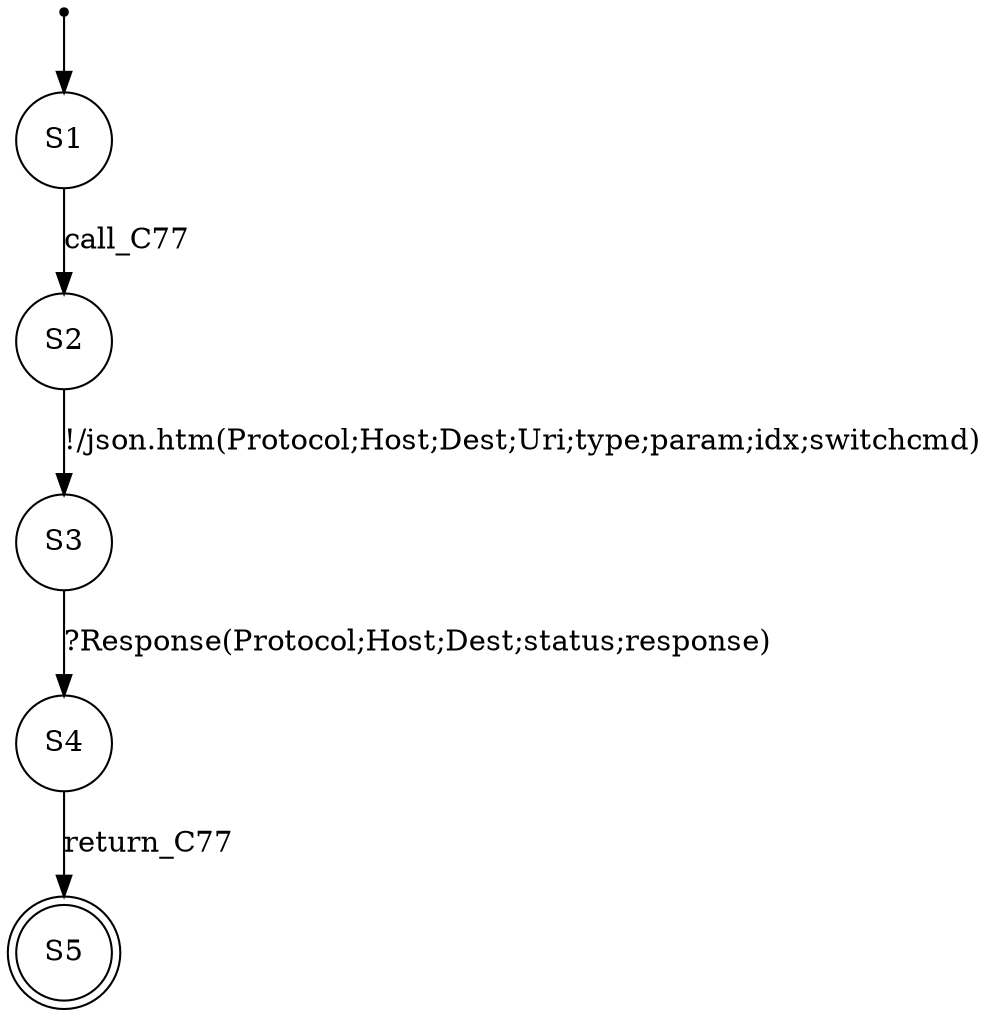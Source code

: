 digraph LTS {
S00[shape=point]
S1[label=S1,shape=circle];
S2[label=S2,shape=circle];
S3[label=S3,shape=circle];
S4[label=S4,shape=circle];
S5[label=S5,shape=doublecircle];
S00 -> S1
S1 -> S2[label ="call_C77"];
S2 -> S3[label ="!/json.htm(Protocol;Host;Dest;Uri;type;param;idx;switchcmd)"];
S3 -> S4[label ="?Response(Protocol;Host;Dest;status;response)"];
S4 -> S5[label ="return_C77"];
}
